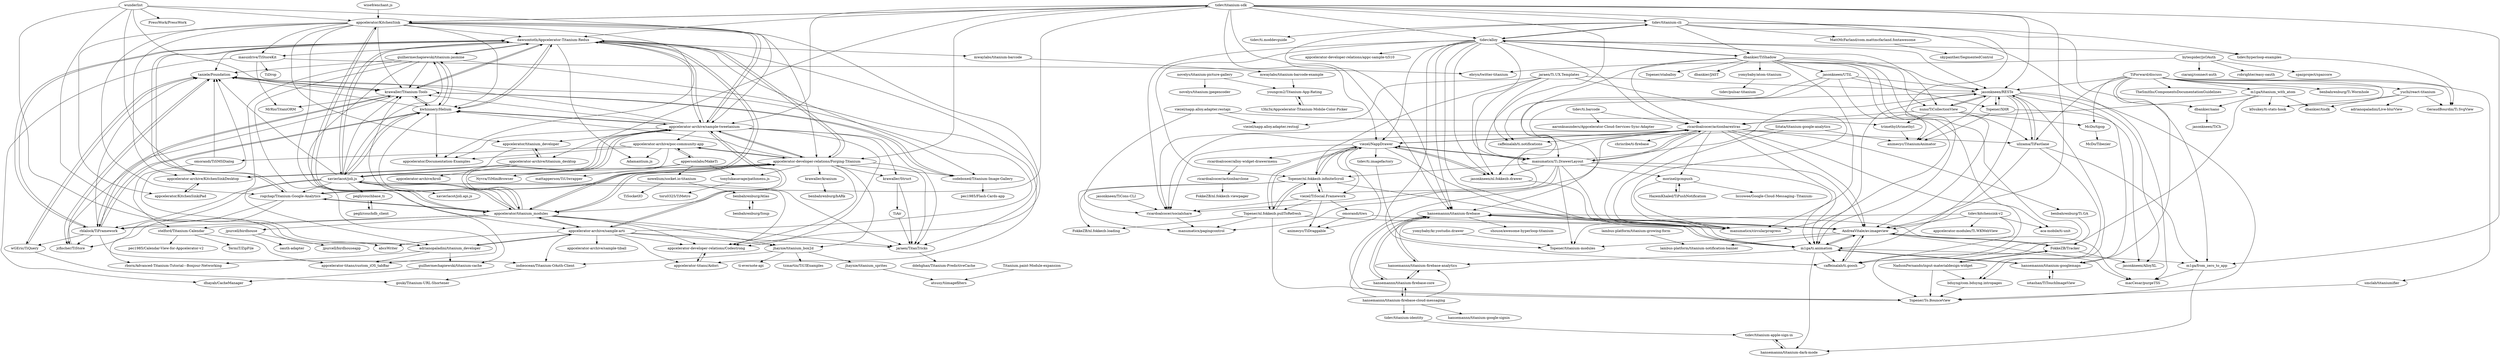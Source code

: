 digraph G {
"jasonkneen/UTiL" -> "jasonkneen/RESTe"
"jasonkneen/UTiL" -> "animecyc/TitaniumAnimator"
"jasonkneen/UTiL" -> "Topener/XHR"
"jasonkneen/UTiL" -> "jasonkneen/nl.fokkezb.drawer"
"jasonkneen/UTiL" -> "caffeinalab/ti.notifications"
"wise9/enchant.js" -> "appcelerator/KitchenSink" ["e"=1]
"guilhermechapiewski/titanium-jasmine" -> "guilhermechapiewski/titanium-cache"
"guilhermechapiewski/titanium-jasmine" -> "dawsontoth/Appcelerator-Titanium-Redux"
"guilhermechapiewski/titanium-jasmine" -> "appcelerator-titans/custom_iOS_tabBar"
"guilhermechapiewski/titanium-jasmine" -> "kwhinnery/Helium"
"guilhermechapiewski/titanium-jasmine" -> "appcelerator-titans/Aidori"
"guilhermechapiewski/titanium-jasmine" -> "adrianopaladini/titanium_developer"
"guilhermechapiewski/titanium-jasmine" -> "krawaller/Titanium-Tools"
"guilhermechapiewski/titanium-jasmine" -> "taniele/Foundation"
"xavierlacot/joli.js" -> "taniele/Foundation"
"xavierlacot/joli.js" -> "kwhinnery/Helium"
"xavierlacot/joli.js" -> "rogchap/Titanium-Google-Analytics"
"xavierlacot/joli.js" -> "pegli/couchbase_ti"
"xavierlacot/joli.js" -> "dawsontoth/Appcelerator-Titanium-Redux"
"xavierlacot/joli.js" -> "appcelerator-developer-relations/Forging-Titanium"
"xavierlacot/joli.js" -> "krawaller/Titanium-Tools"
"xavierlacot/joli.js" -> "appcelerator/titanium_modules"
"xavierlacot/joli.js" -> "appcelerator-developer-relations/Codestrong"
"xavierlacot/joli.js" -> "guilhermechapiewski/titanium-jasmine"
"xavierlacot/joli.js" -> "jcfischer/TiStore"
"xavierlacot/joli.js" -> "jaraen/TitanTricks"
"xavierlacot/joli.js" -> "rblalock/TiFramework"
"xavierlacot/joli.js" -> "appcelerator-archive/sample-tweetanium"
"xavierlacot/joli.js" -> "xavierlacot/joli.api.js"
"rogchap/Titanium-Google-Analytics" -> "appcelerator/titanium_modules"
"rogchap/Titanium-Google-Analytics" -> "appcelerator-developer-relations/Forging-Titanium"
"rogchap/Titanium-Google-Analytics" -> "rblalock/TiFramework"
"rogchap/Titanium-Google-Analytics" -> "rborn/Advanced-Titanium-Tutorial---Bonjour-Networking"
"rogchap/Titanium-Google-Analytics" -> "dawsontoth/Appcelerator-Titanium-Redux"
"appcelerator-archive/sample-arti" -> "appcelerator-archive/sample-tweetanium"
"appcelerator-archive/sample-arti" -> "abcsWriter"
"appcelerator-archive/sample-arti" -> "appcelerator-titans/Aidori"
"appcelerator-archive/sample-arti" -> "appcelerator/titanium_modules"
"appcelerator-archive/sample-arti" -> "indieocean/Titanium-OAuth-Client"
"appcelerator-archive/sample-arti" -> "adrianopaladini/titanium_developer"
"appcelerator-archive/sample-arti" -> "jaraen/TitanTricks"
"appcelerator-archive/sample-arti" -> "jhaynie/titanium_box2d"
"appcelerator-archive/sample-arti" -> "taniele/Foundation"
"appcelerator-archive/sample-arti" -> "appcelerator-archive/sample-tiball"
"appcelerator-archive/sample-arti" -> "appcelerator-developer-relations/Codestrong"
"jhaynie/titanium_box2d" -> "jhaynie/titanium_sprites"
"jhaynie/titanium_box2d" -> "ti-evernote-api"
"jhaynie/titanium_box2d" -> "tzmartin/TiUIExamples"
"jhaynie/titanium_box2d" -> "indieocean/Titanium-OAuth-Client"
"jaraen/Ti.UX.Templates" -> "caffeinalab/ti.notifications"
"jaraen/Ti.UX.Templates" -> "Topener/nl.fokkezb.infiniteScroll"
"jaraen/Ti.UX.Templates" -> "manumaticx/circularprogress"
"jaraen/Ti.UX.Templates" -> "jasonkneen/nl.fokkezb.drawer"
"jaraen/Ti.UX.Templates" -> "viezel/napp.alloy.adapter.restsql"
"jaraen/Ti.UX.Templates" -> "jasonkneen/RESTe"
"hansemannn/titanium-firebase" -> "hansemannn/titanium-firebase-analytics"
"hansemannn/titanium-firebase" -> "hansemannn/titanium-firebase-core"
"hansemannn/titanium-firebase" -> "shouse/awesome-hyperloop-titanium"
"hansemannn/titanium-firebase" -> "AndreaVitale/av.imageview"
"hansemannn/titanium-firebase" -> "m1ga/ti.animation"
"hansemannn/titanium-firebase" -> "macCesar/purgeTSS"
"hansemannn/titanium-firebase-analytics" -> "hansemannn/titanium-firebase-core"
"hansemannn/titanium-firebase-analytics" -> "hansemannn/titanium-firebase"
"hansemannn/titanium-firebase-cloud-messaging" -> "hansemannn/titanium-firebase-core"
"hansemannn/titanium-firebase-cloud-messaging" -> "hansemannn/titanium-firebase-analytics"
"hansemannn/titanium-firebase-cloud-messaging" -> "hansemannn/titanium-firebase"
"hansemannn/titanium-firebase-cloud-messaging" -> "tidev/titanium-identity"
"hansemannn/titanium-firebase-cloud-messaging" -> "hansemannn/titanium-google-signin"
"hansemannn/titanium-firebase-core" -> "hansemannn/titanium-firebase-analytics"
"hansemannn/titanium-firebase-core" -> "hansemannn/titanium-firebase"
"hansemannn/titanium-firebase-core" -> "hansemannn/titanium-firebase-cloud-messaging"
"viezel/NappDrawer" -> "jasonkneen/nl.fokkezb.drawer"
"viezel/NappDrawer" -> "manumaticx/Ti.DrawerLayout"
"viezel/NappDrawer" -> "ricardoalcocer/actionbarextras"
"viezel/NappDrawer" -> "Topener/nl.fokkezb.pullToRefresh"
"viezel/NappDrawer" -> "Topener/nl.fokkezb.infiniteScroll"
"viezel/NappDrawer" -> "ricardoalcocer/socialshare"
"viezel/NappDrawer" -> "animecyc/TiDraggable"
"viezel/NappDrawer" -> "tidev/ti.imagefactory"
"viezel/NappDrawer" -> "viezel/TiSocial.Framework"
"viezel/NappDrawer" -> "ricardoalcocer/alloy-widget-drawermenu"
"viezel/NappDrawer" -> "m1ga/ti.animation"
"ricardoalcocer/actionbarextras" -> "manumaticx/Ti.DrawerLayout"
"ricardoalcocer/actionbarextras" -> "ricardoalcocer/socialshare"
"ricardoalcocer/actionbarextras" -> "viezel/NappDrawer"
"ricardoalcocer/actionbarextras" -> "caffeinalab/ti.notifications"
"ricardoalcocer/actionbarextras" -> "morinel/gcmpush"
"ricardoalcocer/actionbarextras" -> "manumaticx/circularprogress"
"ricardoalcocer/actionbarextras" -> "m1ga/ti.animation"
"ricardoalcocer/actionbarextras" -> "ulizama/TiFastlane"
"ricardoalcocer/actionbarextras" -> "benbahrenburg/Ti.GA"
"ricardoalcocer/actionbarextras" -> "chrisribe/ti-firebase"
"ricardoalcocer/actionbarextras" -> "AndreaVitale/av.imageview"
"ricardoalcocer/actionbarextras" -> "Topener/To.BounceView"
"ricardoalcocer/actionbarextras" -> "caffeinalab/ti.goosh"
"jasonkneen/nl.fokkezb.drawer" -> "viezel/NappDrawer"
"jasonkneen/nl.fokkezb.drawer" -> "manumaticx/circularprogress"
"smclab/titaniumifier" -> "Topener/To.BounceView"
"trimethyl/trimethyl" -> "animecyc/TitaniumAnimator"
"tidev/ti.imagefactory" -> "Topener/titanium-modules"
"hansemannn/titanium-dark-mode" -> "tidev/titanium-apple-sign-in"
"appcelerator/titanium_modules" -> "appcelerator-archive/sample-tweetanium"
"appcelerator/titanium_modules" -> "dawsontoth/Appcelerator-Titanium-Redux"
"appcelerator/titanium_modules" -> "appcelerator-archive/sample-arti"
"appcelerator/titanium_modules" -> "rogchap/Titanium-Google-Analytics"
"appcelerator/titanium_modules" -> "stelford/Titanium-Calendar"
"appcelerator/titanium_modules" -> "appcelerator-developer-relations/Forging-Titanium"
"appcelerator/titanium_modules" -> "appcelerator-developer-relations/Codestrong"
"appcelerator/titanium_modules" -> "jaraen/TitanTricks"
"appcelerator/titanium_modules" -> "jhaynie/titanium_box2d"
"appcelerator/titanium_modules" -> "krawaller/Titanium-Tools"
"appcelerator/titanium_modules" -> "jpurcell/birdhouse"
"appcelerator/titanium_modules" -> "xavierlacot/joli.js"
"appcelerator/titanium_modules" -> "kwhinnery/Helium"
"appcelerator/titanium_modules" -> "appcelerator/KitchenSink"
"appcelerator/titanium_modules" -> "rblalock/TiFramework"
"tidev/titanium-identity" -> "tidev/titanium-apple-sign-in"
"m1ga/from_zero_to_app" -> "macCesar/purgeTSS"
"m1ga/from_zero_to_app" -> "hansemannn/titanium-dark-mode"
"jasonkneen/TiCons-CLI" -> "ricardoalcocer/socialshare"
"tidev/titanium-apple-sign-in" -> "hansemannn/titanium-dark-mode"
"appcelerator-archive/sample-tweetanium" -> "appcelerator-archive/sample-arti"
"appcelerator-archive/sample-tweetanium" -> "appcelerator/titanium_modules"
"appcelerator-archive/sample-tweetanium" -> "appcelerator/KitchenSink"
"appcelerator-archive/sample-tweetanium" -> "kwhinnery/Helium"
"appcelerator-archive/sample-tweetanium" -> "dawsontoth/Appcelerator-Titanium-Redux"
"appcelerator-archive/sample-tweetanium" -> "krawaller/Struct"
"appcelerator-archive/sample-tweetanium" -> "krawaller/Titanium-Tools"
"appcelerator-archive/sample-tweetanium" -> "appcelerator/Documentation-Examples"
"appcelerator-archive/sample-tweetanium" -> "appcelerator-developer-relations/Codestrong"
"appcelerator-archive/sample-tweetanium" -> "appcelerator/titanium_developer"
"appcelerator-archive/sample-tweetanium" -> "xavierlacot/joli.js"
"appcelerator-archive/sample-tweetanium" -> "appcelerator-developer-relations/Forging-Titanium"
"appcelerator-archive/sample-tweetanium" -> "jaraen/TitanTricks"
"appcelerator-archive/sample-tweetanium" -> "appcelerator-archive/poc-community-app"
"appcelerator-archive/sample-tweetanium" -> "taniele/Foundation"
"appcelerator-titans/Aidori" -> "appcelerator-developer-relations/Codestrong"
"jpurcell/birdhouse" -> "jpurcell/birdhouseapp"
"jpurcell/birdhouse" -> "oauth-adapter"
"omorandi/TiSMSDialog" -> "stelford/Titanium-Calendar"
"omorandi/TiSMSDialog" -> "taniele/Foundation"
"benbahrenburg/Ti.GA" -> "Topener/To.BounceView"
"MattMcFarland/com.mattmcfarland.fontawesome" -> "skypanther/SegmentedControl"
"pegli/couchdb_client" -> "pegli/couchbase_ti"
"pegli/couchbase_ti" -> "pegli/couchdb_client"
"rblalock/TiFramework" -> "krawaller/Titanium-Tools"
"rblalock/TiFramework" -> "taniele/Foundation"
"rblalock/TiFramework" -> "dawsontoth/Appcelerator-Titanium-Redux"
"rblalock/TiFramework" -> "wGEric/TiQuery"
"rblalock/TiFramework" -> "kwhinnery/Helium"
"rblalock/TiFramework" -> "indieocean/Titanium-OAuth-Client"
"rblalock/TiFramework" -> "jcfischer/TiStore"
"dawsontoth/Appcelerator-Titanium-Redux" -> "rblalock/TiFramework"
"dawsontoth/Appcelerator-Titanium-Redux" -> "krawaller/Titanium-Tools"
"dawsontoth/Appcelerator-Titanium-Redux" -> "kwhinnery/Helium"
"dawsontoth/Appcelerator-Titanium-Redux" -> "appcelerator/titanium_modules"
"dawsontoth/Appcelerator-Titanium-Redux" -> "taniele/Foundation"
"dawsontoth/Appcelerator-Titanium-Redux" -> "codeboxed/Titanium-Image-Gallery"
"dawsontoth/Appcelerator-Titanium-Redux" -> "appcelerator-archive/sample-tweetanium"
"dawsontoth/Appcelerator-Titanium-Redux" -> "guilhermechapiewski/titanium-jasmine"
"dawsontoth/Appcelerator-Titanium-Redux" -> "rogchap/Titanium-Google-Analytics"
"dawsontoth/Appcelerator-Titanium-Redux" -> "xavierlacot/joli.js"
"dawsontoth/Appcelerator-Titanium-Redux" -> "masuidrive/TiStoreKit"
"dawsontoth/Appcelerator-Titanium-Redux" -> "appcelerator-developer-relations/Forging-Titanium"
"dawsontoth/Appcelerator-Titanium-Redux" -> "mwaylabs/titanium-barcode"
"dawsontoth/Appcelerator-Titanium-Redux" -> "Adamantium.js"
"dawsontoth/Appcelerator-Titanium-Redux" -> "jaraen/TitanTricks"
"indieocean/Titanium-OAuth-Client" -> "gouki/Titanium-URL-Shortener"
"stelford/Titanium-Calendar" -> "pec1985/Calendar-View-for-Appcelerator-v2"
"stelford/Titanium-Calendar" -> "TermiT/ZipFile"
"stelford/Titanium-Calendar" -> "appcelerator-titans/custom_iOS_tabBar"
"mwaylabs/titanium-barcode-example" -> "youngcm2/Titanium-App-Rating"
"guilhermechapiewski/titanium-cache" -> "dhayab/CacheManager"
"t3hi3x/Appcelerator-Titanium-Mobile-Color-Picker" -> "youngcm2/Titanium-App-Rating"
"adrianopaladini/titanium_developer" -> "taniele/Foundation"
"adrianopaladini/titanium_developer" -> "appcelerator-archive/sample-arti"
"adrianopaladini/titanium_developer" -> "appcelerator-titans/custom_iOS_tabBar"
"adrianopaladini/titanium_developer" -> "guilhermechapiewski/titanium-cache"
"adrianopaladini/titanium_developer" -> "rborn/Advanced-Titanium-Tutorial---Bonjour-Networking"
"youngcm2/Titanium-App-Rating" -> "t3hi3x/Appcelerator-Titanium-Mobile-Color-Picker"
"mwaylabs/titanium-barcode" -> "mwaylabs/titanium-barcode-example"
"krawaller/Struct" -> "TiAir"
"krawaller/Struct" -> "jaraen/TitanTricks"
"kwhinnery/Helium" -> "krawaller/Titanium-Tools"
"kwhinnery/Helium" -> "dawsontoth/Appcelerator-Titanium-Redux"
"kwhinnery/Helium" -> "rblalock/TiFramework"
"kwhinnery/Helium" -> "taniele/Foundation"
"kwhinnery/Helium" -> "appcelerator-archive/sample-tweetanium"
"kwhinnery/Helium" -> "guilhermechapiewski/titanium-jasmine"
"kwhinnery/Helium" -> "xavierlacot/joli.js"
"kwhinnery/Helium" -> "appcelerator/Documentation-Examples"
"appcelerator/KitchenSinkiPad" -> "appcelerator-archive/KitchenSinkDesktop"
"nowelium/socket.io-titanium" -> "TiSocketIO"
"nowelium/socket.io-titanium" -> "benbahrenburg/Atlas"
"krawaller/Titanium-Tools" -> "kwhinnery/Helium"
"krawaller/Titanium-Tools" -> "taniele/Foundation"
"krawaller/Titanium-Tools" -> "rblalock/TiFramework"
"krawaller/Titanium-Tools" -> "dawsontoth/Appcelerator-Titanium-Redux"
"krawaller/Titanium-Tools" -> "codeboxed/Titanium-Image-Gallery"
"krawaller/Titanium-Tools" -> "jcfischer/TiStore"
"krawaller/Titanium-Tools" -> "MrRio/TitaniORM"
"codeboxed/Titanium-Image-Gallery" -> "krawaller/Titanium-Tools"
"codeboxed/Titanium-Image-Gallery" -> "pec1985/Flash-Cards-app"
"lambus-platform/titanium-growing-form" -> "lambus-platform/titanium-notification-banner"
"Titanium.paint-Module-expansion" -> "atsusy/tiimagefilters"
"TiAir" -> "jaraen/TitanTricks"
"tidev/titanium-sdk" -> "appcelerator/KitchenSink"
"tidev/titanium-sdk" -> "tidev/alloy"
"tidev/titanium-sdk" -> "appcelerator/titanium_modules"
"tidev/titanium-sdk" -> "appcelerator-archive/titanium_desktop"
"tidev/titanium-sdk" -> "tidev/titanium-cli"
"tidev/titanium-sdk" -> "appcelerator-archive/sample-tweetanium"
"tidev/titanium-sdk" -> "m1ga/ti.animation"
"tidev/titanium-sdk" -> "jasonkneen/RESTe"
"tidev/titanium-sdk" -> "AndreaVitale/av.imageview"
"tidev/titanium-sdk" -> "dawsontoth/Appcelerator-Titanium-Redux"
"tidev/titanium-sdk" -> "manumaticx/Ti.DrawerLayout"
"tidev/titanium-sdk" -> "hansemannn/titanium-firebase"
"tidev/titanium-sdk" -> "m1ga/from_zero_to_app"
"tidev/titanium-sdk" -> "appcelerator-developer-relations/Forging-Titanium"
"tidev/titanium-sdk" -> "viezel/NappDrawer"
"Sitata/titanium-google-analytics" -> "ricardoalcocer/socialshare"
"Sitata/titanium-google-analytics" -> "animecyc/TitaniumAnimator"
"Sitata/titanium-google-analytics" -> "manumaticx/circularprogress"
"tidev/ti.barcode" -> "ricardoalcocer/actionbarextras"
"tidev/ti.barcode" -> "aaronksaunders/Appcelerator-Cloud-Services-Sync-Adapter"
"manumaticx/Ti.DrawerLayout" -> "ricardoalcocer/actionbarextras"
"manumaticx/Ti.DrawerLayout" -> "viezel/NappDrawer"
"manumaticx/Ti.DrawerLayout" -> "m1ga/ti.animation"
"manumaticx/Ti.DrawerLayout" -> "jasonkneen/nl.fokkezb.drawer"
"manumaticx/Ti.DrawerLayout" -> "manumaticx/circularprogress"
"manumaticx/Ti.DrawerLayout" -> "manumaticx/pagingcontrol"
"manumaticx/Ti.DrawerLayout" -> "jasonkneen/RESTe"
"manumaticx/Ti.DrawerLayout" -> "Topener/titanium-modules"
"manumaticx/Ti.DrawerLayout" -> "AndreaVitale/av.imageview"
"manumaticx/Ti.DrawerLayout" -> "Topener/nl.fokkezb.infiniteScroll"
"manumaticx/Ti.DrawerLayout" -> "morinel/gcmpush"
"manumaticx/Ti.DrawerLayout" -> "ricardoalcocer/socialshare"
"iotashan/TiTouchImageView" -> "hansemannn/titanium-googlemaps"
"appcelerator-developer-relations/Forging-Titanium" -> "appcelerator-archive/poc-community-app"
"appcelerator-developer-relations/Forging-Titanium" -> "rogchap/Titanium-Google-Analytics"
"appcelerator-developer-relations/Forging-Titanium" -> "appcelerator/titanium_modules"
"appcelerator-developer-relations/Forging-Titanium" -> "jaraen/TitanTricks"
"appcelerator-developer-relations/Forging-Titanium" -> "codeboxed/Titanium-Image-Gallery"
"appcelerator-developer-relations/Forging-Titanium" -> "appcelerator-developer-relations/Codestrong"
"appcelerator-developer-relations/Forging-Titanium" -> "krawaller/Struct"
"appcelerator-developer-relations/Forging-Titanium" -> "xavierlacot/joli.js"
"appcelerator-developer-relations/Forging-Titanium" -> "dawsontoth/Appcelerator-Titanium-Redux"
"appcelerator-developer-relations/Forging-Titanium" -> "krawaller/kranium"
"appcelerator-developer-relations/Forging-Titanium" -> "tonylukasavage/pathmenu.js"
"appcelerator-developer-relations/Forging-Titanium" -> "kwhinnery/Helium"
"appcelerator-developer-relations/Forging-Titanium" -> "jhaynie/titanium_box2d"
"appcelerator-developer-relations/Forging-Titanium" -> "appcelerator-archive/sample-tweetanium"
"nuno/TiCollectionView" -> "jasonkneen/RESTe"
"nuno/TiCollectionView" -> "ulizama/TiFastlane"
"nuno/TiCollectionView" -> "McDo/tipop"
"nuno/TiCollectionView" -> "trimethyl/trimethyl"
"nuno/TiCollectionView" -> "AndreaVitale/av.imageview"
"nuno/TiCollectionView" -> "ricardoalcocer/actionbarextras"
"ricardoalcocer/socialshare" -> "manumaticx/pagingcontrol"
"appcelerator-archive/titanium_desktop" -> "appcelerator/titanium_developer"
"appcelerator-archive/titanium_desktop" -> "appcelerator-archive/kroll"
"appcelerator-archive/titanium_desktop" -> "appcelerator-archive/KitchenSinkDesktop"
"yomybaby/kr.yostudio.drawer" -> "Topener/titanium-modules"
"appcelerator-developer-relations/Codestrong" -> "appcelerator-titans/Aidori"
"appcelerator/titanium_developer" -> "appcelerator-archive/titanium_desktop"
"appcelerator/titanium_developer" -> "appcelerator-archive/KitchenSinkDesktop"
"dbankier/nano" -> "jasonkneen/TiCh"
"krawaller/kranium" -> "benbahrenburg/bARk"
"jaraen/TitanTricks" -> "ddehghan/Titanium-PredictiveCache"
"benbahrenburg/Atlas" -> "benbahrenburg/Soup"
"benbahrenburg/Soup" -> "benbahrenburg/Atlas"
"novelys/titanium-picture-gallery" -> "youngcm2/Titanium-App-Rating"
"novelys/titanium-picture-gallery" -> "novelys/titanium-jpegencoder"
"jhaynie/titanium_sprites" -> "atsusy/tiimagefilters"
"McDo/tipop" -> "McDo/Tibezier"
"jasonkneen/RESTe" -> "ulizama/TiFastlane"
"jasonkneen/RESTe" -> "hansemannn/titanium-googlemaps"
"jasonkneen/RESTe" -> "nuno/TiCollectionView"
"jasonkneen/RESTe" -> "Topener/XHR"
"jasonkneen/RESTe" -> "bduyng/com.bduyng.intropages"
"jasonkneen/RESTe" -> "Topener/To.BounceView"
"jasonkneen/RESTe" -> "m1ga/ti.animation"
"jasonkneen/RESTe" -> "animecyc/TitaniumAnimator"
"jasonkneen/RESTe" -> "jasonkneen/AlloyXL"
"jasonkneen/RESTe" -> "manumaticx/circularprogress"
"jasonkneen/RESTe" -> "hansemannn/titanium-firebase"
"bduyng/com.bduyng.intropages" -> "Topener/To.BounceView"
"dbankier/TiShadow" -> "jasonkneen/UTiL"
"dbankier/TiShadow" -> "ricardoalcocer/actionbarextras"
"dbankier/TiShadow" -> "caffeinalab/ti.goosh"
"dbankier/TiShadow" -> "m1ga/ti.animation"
"dbankier/TiShadow" -> "jasonkneen/RESTe"
"dbankier/TiShadow" -> "aca-mobile/ti-unit"
"dbankier/TiShadow" -> "manumaticx/circularprogress"
"dbankier/TiShadow" -> "manumaticx/Ti.DrawerLayout"
"dbankier/TiShadow" -> "Topener/staballoy"
"dbankier/TiShadow" -> "dbankier/JAST"
"dbankier/TiShadow" -> "nuno/TiCollectionView"
"dbankier/TiShadow" -> "tidev/alloy"
"dbankier/TiShadow" -> "yomybaby/atom-titanium"
"morinel/gcmpush" -> "HazemKhaled/TiPushNotification"
"morinel/gcmpush" -> "manumaticx/circularprogress"
"morinel/gcmpush" -> "liccowee/Google-Cloud-Messaging--Titanium-"
"NadsonFernando/input-materialdesign-widget" -> "FokkeZB/Tracker"
"NadsonFernando/input-materialdesign-widget" -> "Topener/To.BounceView"
"NadsonFernando/input-materialdesign-widget" -> "bduyng/com.bduyng.intropages"
"ulizama/TiFastlane" -> "bduyng/com.bduyng.intropages"
"ulizama/TiFastlane" -> "jasonkneen/RESTe"
"ulizama/TiFastlane" -> "AndreaVitale/av.imageview"
"ulizama/TiFastlane" -> "m1ga/from_zero_to_app"
"m1ga/titanium_with_atom" -> "dbankier/tisdk"
"m1ga/titanium_with_atom" -> "k0sukey/ti-stats-hook"
"m1ga/titanium_with_atom" -> "FokkeZB/Tracker"
"m1ga/titanium_with_atom" -> "dbankier/nano"
"m1ga/titanium_with_atom" -> "ricardoalcocer/actionbarextras"
"bytespider/jsOAuth" -> "ebryn/twitter-titanium"
"bytespider/jsOAuth" -> "spazproject/spazcore"
"bytespider/jsOAuth" -> "ciaranj/connect-auth" ["e"=1]
"bytespider/jsOAuth" -> "robrighter/easy-oauth"
"appersonlabs/MakeTi" -> "appcelerator-archive/poc-community-app"
"appersonlabs/MakeTi" -> "Nyvra/TiMiniBrowser"
"appersonlabs/MakeTi" -> "tonylukasavage/pathmenu.js"
"appersonlabs/MakeTi" -> "nowelium/socket.io-titanium"
"appersonlabs/MakeTi" -> "mattapperson/TiUIwrapper"
"TiForward/discuss" -> "k0sukey/ti-stats-hook"
"TiForward/discuss" -> "jasonkneen/RESTe"
"TiForward/discuss" -> "McDo/tipop"
"TiForward/discuss" -> "ulizama/TiFastlane"
"TiForward/discuss" -> "m1ga/titanium_with_atom"
"TiForward/discuss" -> "smclab/titaniumifier"
"TiForward/discuss" -> "yuchi/react-titanium"
"TiForward/discuss" -> "dbankier/nano"
"TiForward/discuss" -> "TheSmiths/ComponentsDocumentationGuidelines"
"TiForward/discuss" -> "GeraudBourdin/Ti.SvgView"
"TiForward/discuss" -> "hansemannn/titanium-googlemaps"
"TiForward/discuss" -> "benbahrenburg/Ti.Wormhole"
"appcelerator-archive/poc-community-app" -> "appcelerator-developer-relations/Forging-Titanium"
"appcelerator-archive/poc-community-app" -> "appersonlabs/MakeTi"
"appcelerator-archive/poc-community-app" -> "Nyvra/TiMiniBrowser"
"appcelerator-archive/poc-community-app" -> "appcelerator/Documentation-Examples"
"appcelerator-archive/poc-community-app" -> "omorandi/TiSMSDialog"
"appcelerator-archive/poc-community-app" -> "Adamantium.js"
"tonylukasavage/pathmenu.js" -> "toru0325/TiMetro"
"yuchi/react-titanium" -> "dbankier/tisdk"
"yuchi/react-titanium" -> "GeraudBourdin/Ti.SvgView"
"yuchi/react-titanium" -> "adrianopaladini/Live-blurView"
"yuchi/react-titanium" -> "k0sukey/ti-stats-hook"
"yomybaby/atom-titanium" -> "tidev/pulsar-titanium"
"tidev/titanium-cli" -> "tidev/ti.moddevguide"
"tidev/titanium-cli" -> "m1ga/from_zero_to_app"
"tidev/titanium-cli" -> "tidev/alloy"
"tidev/titanium-cli" -> "dbankier/TiShadow"
"tidev/titanium-cli" -> "hansemannn/titanium-firebase"
"tidev/titanium-cli" -> "MattMcFarland/com.mattmcfarland.fontawesome"
"tidev/titanium-cli" -> "macCesar/purgeTSS"
"tidev/titanium-cli" -> "tidev/hyperloop-examples"
"tidev/alloy" -> "dbankier/TiShadow"
"tidev/alloy" -> "tidev/titanium-cli"
"tidev/alloy" -> "viezel/NappDrawer"
"tidev/alloy" -> "ricardoalcocer/socialshare"
"tidev/alloy" -> "ricardoalcocer/actionbarextras"
"tidev/alloy" -> "manumaticx/Ti.DrawerLayout"
"tidev/alloy" -> "jasonkneen/RESTe"
"tidev/alloy" -> "caffeinalab/ti.goosh"
"tidev/alloy" -> "nuno/TiCollectionView"
"tidev/alloy" -> "Topener/nl.fokkezb.infiniteScroll"
"tidev/alloy" -> "hansemannn/titanium-firebase"
"tidev/alloy" -> "m1ga/ti.animation"
"tidev/alloy" -> "appcelerator-developer-relations/appc-sample-ti510"
"tidev/alloy" -> "jasonkneen/nl.fokkezb.drawer"
"tidev/alloy" -> "tidev/hyperloop-examples"
"HazemKhaled/TiPushNotification" -> "morinel/gcmpush"
"hansemannn/titanium-googlemaps" -> "m1ga/ti.animation"
"hansemannn/titanium-googlemaps" -> "iotashan/TiTouchImageView"
"omorandi/tiws" -> "animecyc/TiDraggable"
"omorandi/tiws" -> "AndreaVitale/av.imageview"
"viezel/TiSocial.Framework" -> "ricardoalcocer/socialshare"
"viezel/TiSocial.Framework" -> "Topener/nl.fokkezb.infiniteScroll"
"viezel/TiSocial.Framework" -> "animecyc/TiDraggable"
"viezel/TiSocial.Framework" -> "Topener/nl.fokkezb.pullToRefresh"
"viezel/TiSocial.Framework" -> "omorandi/tiws"
"viezel/TiSocial.Framework" -> "ricardoalcocer/actionbarextras"
"tidev/hyperloop-examples" -> "GeraudBourdin/Ti.SvgView"
"appcelerator/KitchenSink" -> "appcelerator-archive/sample-tweetanium"
"appcelerator/KitchenSink" -> "tidev/titanium-sdk"
"appcelerator/KitchenSink" -> "appcelerator/titanium_modules"
"appcelerator/KitchenSink" -> "appcelerator-archive/sample-arti"
"appcelerator/KitchenSink" -> "dawsontoth/Appcelerator-Titanium-Redux"
"appcelerator/KitchenSink" -> "kwhinnery/Helium"
"appcelerator/KitchenSink" -> "appcelerator-developer-relations/Forging-Titanium"
"appcelerator/KitchenSink" -> "appcelerator/Documentation-Examples"
"appcelerator/KitchenSink" -> "appcelerator/KitchenSinkiPad"
"appcelerator/KitchenSink" -> "rogchap/Titanium-Google-Analytics"
"appcelerator/KitchenSink" -> "appcelerator-developer-relations/Codestrong"
"appcelerator/KitchenSink" -> "krawaller/Titanium-Tools"
"appcelerator/KitchenSink" -> "appcelerator/titanium_developer"
"appcelerator/KitchenSink" -> "appcelerator-archive/KitchenSinkDesktop"
"appcelerator/KitchenSink" -> "masuidrive/TiStoreKit"
"FokkeZB/Tracker" -> "NadsonFernando/input-materialdesign-widget"
"FokkeZB/Tracker" -> "AndreaVitale/av.imageview"
"FokkeZB/Tracker" -> "jasonkneen/AlloyXL"
"AndreaVitale/av.imageview" -> "m1ga/ti.animation"
"AndreaVitale/av.imageview" -> "caffeinalab/ti.goosh"
"AndreaVitale/av.imageview" -> "hansemannn/titanium-firebase"
"AndreaVitale/av.imageview" -> "macCesar/purgeTSS"
"AndreaVitale/av.imageview" -> "Topener/titanium-modules"
"AndreaVitale/av.imageview" -> "FokkeZB/Tracker"
"AndreaVitale/av.imageview" -> "lambus-platform/titanium-notification-banner"
"Topener/nl.fokkezb.pullToRefresh" -> "Topener/nl.fokkezb.infiniteScroll"
"Topener/nl.fokkezb.pullToRefresh" -> "manumaticx/pagingcontrol"
"Topener/nl.fokkezb.pullToRefresh" -> "manumaticx/circularprogress"
"Topener/nl.fokkezb.pullToRefresh" -> "Topener/To.BounceView"
"Topener/nl.fokkezb.pullToRefresh" -> "FokkeZB/nl.fokkezb.loading"
"Topener/nl.fokkezb.pullToRefresh" -> "viezel/NappDrawer"
"caffeinalab/ti.goosh" -> "AndreaVitale/av.imageview"
"Topener/nl.fokkezb.infiniteScroll" -> "Topener/nl.fokkezb.pullToRefresh"
"Topener/nl.fokkezb.infiniteScroll" -> "manumaticx/pagingcontrol"
"Topener/nl.fokkezb.infiniteScroll" -> "viezel/TiSocial.Framework"
"Topener/nl.fokkezb.infiniteScroll" -> "manumaticx/circularprogress"
"Topener/nl.fokkezb.infiniteScroll" -> "FokkeZB/nl.fokkezb.loading"
"Topener/nl.fokkezb.infiniteScroll" -> "viezel/NappDrawer"
"tidev/kitchensink-v2" -> "caffeinalab/ti.goosh"
"tidev/kitchensink-v2" -> "Topener/titanium-modules"
"tidev/kitchensink-v2" -> "appcelerator-modules/Ti.WKWebView"
"tidev/kitchensink-v2" -> "AndreaVitale/av.imageview"
"tidev/kitchensink-v2" -> "aca-mobile/ti-unit"
"appcelerator-archive/KitchenSinkDesktop" -> "appcelerator/KitchenSinkiPad"
"Topener/XHR" -> "animecyc/TitaniumAnimator"
"Topener/XHR" -> "jasonkneen/AlloyXL"
"Topener/XHR" -> "jasonkneen/RESTe"
"jcfischer/TiStore" -> "taniele/Foundation"
"viezel/napp.alloy.adapter.restapi" -> "trimethyl/trimethyl"
"viezel/napp.alloy.adapter.restapi" -> "ricardoalcocer/socialshare"
"viezel/napp.alloy.adapter.restapi" -> "viezel/napp.alloy.adapter.restsql"
"m1ga/ti.animation" -> "AndreaVitale/av.imageview"
"m1ga/ti.animation" -> "hansemannn/titanium-firebase"
"m1ga/ti.animation" -> "m1ga/from_zero_to_app"
"m1ga/ti.animation" -> "caffeinalab/ti.goosh"
"m1ga/ti.animation" -> "hansemannn/titanium-googlemaps"
"m1ga/ti.animation" -> "hansemannn/titanium-firebase-analytics"
"m1ga/ti.animation" -> "hansemannn/titanium-dark-mode"
"ricardoalcocer/alloy-widget-drawermenu" -> "ricardoalcocer/actionbarclone"
"taniele/Foundation" -> "jcfischer/TiStore"
"taniele/Foundation" -> "wGEric/TiQuery"
"taniele/Foundation" -> "krawaller/Titanium-Tools"
"masuidrive/TiStoreKit" -> "dhayab/CacheManager"
"masuidrive/TiStoreKit" -> "MrRio/TitaniORM"
"masuidrive/TiStoreKit" -> "ebryn/twitter-titanium"
"masuidrive/TiStoreKit" -> "TiDrop"
"wunderlist" -> "abcsWriter"
"wunderlist" -> "appcelerator-archive/KitchenSinkDesktop"
"wunderlist" -> "PressWork/PressWork" ["e"=1]
"wunderlist" -> "adrianopaladini/titanium_developer"
"wunderlist" -> "krawaller/Titanium-Tools"
"wunderlist" -> "appcelerator-archive/sample-tweetanium"
"wunderlist" -> "appcelerator/KitchenSink"
"ricardoalcocer/actionbarclone" -> "FokkeZB/nl.fokkezb.viewpager"
"wGEric/TiQuery" -> "taniele/Foundation"
"wGEric/TiQuery" -> "gouki/Titanium-URL-Shortener"
"jasonkneen/UTiL" ["l"="-12.078,3.856"]
"jasonkneen/RESTe" ["l"="-12.089,3.881"]
"animecyc/TitaniumAnimator" ["l"="-12.079,3.841"]
"Topener/XHR" ["l"="-12.063,3.868"]
"jasonkneen/nl.fokkezb.drawer" ["l"="-12.112,3.842"]
"caffeinalab/ti.notifications" ["l"="-12.069,3.831"]
"wise9/enchant.js" ["l"="-11.537,2.968", "c"=851]
"appcelerator/KitchenSink" ["l"="-11.924,3.897"]
"guilhermechapiewski/titanium-jasmine" ["l"="-11.893,3.839"]
"guilhermechapiewski/titanium-cache" ["l"="-11.932,3.839"]
"dawsontoth/Appcelerator-Titanium-Redux" ["l"="-11.888,3.862"]
"appcelerator-titans/custom_iOS_tabBar" ["l"="-11.876,3.823"]
"kwhinnery/Helium" ["l"="-11.886,3.876"]
"appcelerator-titans/Aidori" ["l"="-11.926,3.861"]
"adrianopaladini/titanium_developer" ["l"="-11.909,3.859"]
"krawaller/Titanium-Tools" ["l"="-11.878,3.869"]
"taniele/Foundation" ["l"="-11.862,3.862"]
"xavierlacot/joli.js" ["l"="-11.873,3.854"]
"rogchap/Titanium-Google-Analytics" ["l"="-11.899,3.852"]
"pegli/couchbase_ti" ["l"="-11.832,3.801"]
"appcelerator-developer-relations/Forging-Titanium" ["l"="-11.873,3.881"]
"appcelerator/titanium_modules" ["l"="-11.899,3.872"]
"appcelerator-developer-relations/Codestrong" ["l"="-11.914,3.878"]
"jcfischer/TiStore" ["l"="-11.849,3.851"]
"jaraen/TitanTricks" ["l"="-11.861,3.89"]
"rblalock/TiFramework" ["l"="-11.861,3.872"]
"appcelerator-archive/sample-tweetanium" ["l"="-11.897,3.89"]
"xavierlacot/joli.api.js" ["l"="-11.859,3.824"]
"rborn/Advanced-Titanium-Tutorial---Bonjour-Networking" ["l"="-11.914,3.828"]
"appcelerator-archive/sample-arti" ["l"="-11.886,3.899"]
"abcsWriter" ["l"="-11.893,3.944"]
"indieocean/Titanium-OAuth-Client" ["l"="-11.841,3.902"]
"jhaynie/titanium_box2d" ["l"="-11.849,3.926"]
"appcelerator-archive/sample-tiball" ["l"="-11.869,3.943"]
"jhaynie/titanium_sprites" ["l"="-11.808,3.958"]
"ti-evernote-api" ["l"="-11.839,3.957"]
"tzmartin/TiUIExamples" ["l"="-11.824,3.947"]
"jaraen/Ti.UX.Templates" ["l"="-12.114,3.827"]
"Topener/nl.fokkezb.infiniteScroll" ["l"="-12.093,3.815"]
"manumaticx/circularprogress" ["l"="-12.1,3.83"]
"viezel/napp.alloy.adapter.restsql" ["l"="-12.147,3.787"]
"hansemannn/titanium-firebase" ["l"="-12.076,3.916"]
"hansemannn/titanium-firebase-analytics" ["l"="-12.07,3.937"]
"hansemannn/titanium-firebase-core" ["l"="-12.07,3.951"]
"shouse/awesome-hyperloop-titanium" ["l"="-12.039,3.943"]
"AndreaVitale/av.imageview" ["l"="-12.106,3.889"]
"m1ga/ti.animation" ["l"="-12.085,3.895"]
"macCesar/purgeTSS" ["l"="-12.096,3.919"]
"hansemannn/titanium-firebase-cloud-messaging" ["l"="-12.063,3.97"]
"tidev/titanium-identity" ["l"="-12.042,3.994"]
"hansemannn/titanium-google-signin" ["l"="-12.063,4.006"]
"viezel/NappDrawer" ["l"="-12.089,3.831"]
"manumaticx/Ti.DrawerLayout" ["l"="-12.096,3.847"]
"ricardoalcocer/actionbarextras" ["l"="-12.095,3.858"]
"Topener/nl.fokkezb.pullToRefresh" ["l"="-12.078,3.814"]
"ricardoalcocer/socialshare" ["l"="-12.121,3.813"]
"animecyc/TiDraggable" ["l"="-12.124,3.797"]
"tidev/ti.imagefactory" ["l"="-12.151,3.824"]
"viezel/TiSocial.Framework" ["l"="-12.107,3.81"]
"ricardoalcocer/alloy-widget-drawermenu" ["l"="-12.086,3.763"]
"morinel/gcmpush" ["l"="-12.062,3.807"]
"ulizama/TiFastlane" ["l"="-12.096,3.906"]
"benbahrenburg/Ti.GA" ["l"="-12.046,3.855"]
"chrisribe/ti-firebase" ["l"="-12.049,3.831"]
"Topener/To.BounceView" ["l"="-12.068,3.882"]
"caffeinalab/ti.goosh" ["l"="-12.127,3.876"]
"smclab/titaniumifier" ["l"="-12.1,3.943"]
"trimethyl/trimethyl" ["l"="-12.138,3.841"]
"Topener/titanium-modules" ["l"="-12.154,3.858"]
"hansemannn/titanium-dark-mode" ["l"="-12.055,3.941"]
"tidev/titanium-apple-sign-in" ["l"="-12.042,3.968"]
"stelford/Titanium-Calendar" ["l"="-11.837,3.828"]
"jpurcell/birdhouse" ["l"="-11.914,3.803"]
"m1ga/from_zero_to_app" ["l"="-12.063,3.912"]
"jasonkneen/TiCons-CLI" ["l"="-12.153,3.762"]
"krawaller/Struct" ["l"="-11.855,3.91"]
"appcelerator/Documentation-Examples" ["l"="-11.872,3.906"]
"appcelerator/titanium_developer" ["l"="-11.947,3.916"]
"appcelerator-archive/poc-community-app" ["l"="-11.829,3.883"]
"jpurcell/birdhouseapp" ["l"="-11.912,3.772"]
"oauth-adapter" ["l"="-11.929,3.777"]
"omorandi/TiSMSDialog" ["l"="-11.818,3.849"]
"MattMcFarland/com.mattmcfarland.fontawesome" ["l"="-12.185,3.923"]
"skypanther/SegmentedControl" ["l"="-12.221,3.931"]
"pegli/couchdb_client" ["l"="-11.818,3.781"]
"wGEric/TiQuery" ["l"="-11.835,3.871"]
"codeboxed/Titanium-Image-Gallery" ["l"="-11.861,3.841"]
"masuidrive/TiStoreKit" ["l"="-11.89,3.929"]
"mwaylabs/titanium-barcode" ["l"="-11.856,3.784"]
"Adamantium.js" ["l"="-11.839,3.856"]
"gouki/Titanium-URL-Shortener" ["l"="-11.815,3.89"]
"pec1985/Calendar-View-for-Appcelerator-v2" ["l"="-11.805,3.82"]
"TermiT/ZipFile" ["l"="-11.8,3.801"]
"mwaylabs/titanium-barcode-example" ["l"="-11.835,3.742"]
"youngcm2/Titanium-App-Rating" ["l"="-11.817,3.709"]
"dhayab/CacheManager" ["l"="-11.933,3.879"]
"t3hi3x/Appcelerator-Titanium-Mobile-Color-Picker" ["l"="-11.82,3.691"]
"TiAir" ["l"="-11.831,3.92"]
"appcelerator/KitchenSinkiPad" ["l"="-11.933,3.947"]
"appcelerator-archive/KitchenSinkDesktop" ["l"="-11.943,3.933"]
"nowelium/socket.io-titanium" ["l"="-11.726,3.888"]
"TiSocketIO" ["l"="-11.705,3.899"]
"benbahrenburg/Atlas" ["l"="-11.696,3.879"]
"MrRio/TitaniORM" ["l"="-11.872,3.92"]
"pec1985/Flash-Cards-app" ["l"="-11.848,3.807"]
"lambus-platform/titanium-growing-form" ["l"="-12.195,3.902"]
"lambus-platform/titanium-notification-banner" ["l"="-12.163,3.899"]
"Titanium.paint-Module-expansion" ["l"="-11.761,3.991"]
"atsusy/tiimagefilters" ["l"="-11.781,3.977"]
"tidev/titanium-sdk" ["l"="-12.007,3.885"]
"tidev/alloy" ["l"="-12.107,3.871"]
"appcelerator-archive/titanium_desktop" ["l"="-11.973,3.931"]
"tidev/titanium-cli" ["l"="-12.114,3.905"]
"Sitata/titanium-google-analytics" ["l"="-12.087,3.794"]
"tidev/ti.barcode" ["l"="-12.114,3.776"]
"aaronksaunders/Appcelerator-Cloud-Services-Sync-Adapter" ["l"="-12.121,3.746"]
"manumaticx/pagingcontrol" ["l"="-12.102,3.796"]
"iotashan/TiTouchImageView" ["l"="-12.137,3.94"]
"hansemannn/titanium-googlemaps" ["l"="-12.114,3.926"]
"krawaller/kranium" ["l"="-11.875,3.804"]
"tonylukasavage/pathmenu.js" ["l"="-11.8,3.871"]
"nuno/TiCollectionView" ["l"="-12.126,3.889"]
"McDo/tipop" ["l"="-12.165,3.94"]
"appcelerator-archive/kroll" ["l"="-11.973,3.968"]
"yomybaby/kr.yostudio.drawer" ["l"="-12.205,3.851"]
"dbankier/nano" ["l"="-12.112,3.999"]
"jasonkneen/TiCh" ["l"="-12.113,4.035"]
"benbahrenburg/bARk" ["l"="-11.878,3.77"]
"ddehghan/Titanium-PredictiveCache" ["l"="-11.824,3.906"]
"benbahrenburg/Soup" ["l"="-11.678,3.876"]
"novelys/titanium-picture-gallery" ["l"="-11.798,3.688"]
"novelys/titanium-jpegencoder" ["l"="-11.787,3.671"]
"McDo/Tibezier" ["l"="-12.198,3.955"]
"bduyng/com.bduyng.intropages" ["l"="-12.052,3.896"]
"jasonkneen/AlloyXL" ["l"="-12.068,3.897"]
"dbankier/TiShadow" ["l"="-12.13,3.859"]
"aca-mobile/ti-unit" ["l"="-12.177,3.862"]
"Topener/staballoy" ["l"="-12.163,3.844"]
"dbankier/JAST" ["l"="-12.18,3.841"]
"yomybaby/atom-titanium" ["l"="-12.192,3.821"]
"HazemKhaled/TiPushNotification" ["l"="-12.049,3.78"]
"liccowee/Google-Cloud-Messaging--Titanium-" ["l"="-12.032,3.786"]
"NadsonFernando/input-materialdesign-widget" ["l"="-12.052,3.922"]
"FokkeZB/Tracker" ["l"="-12.085,3.927"]
"m1ga/titanium_with_atom" ["l"="-12.113,3.961"]
"dbankier/tisdk" ["l"="-12.138,4.009"]
"k0sukey/ti-stats-hook" ["l"="-12.143,3.982"]
"bytespider/jsOAuth" ["l"="-11.838,4.053"]
"ebryn/twitter-titanium" ["l"="-11.863,3.998"]
"spazproject/spazcore" ["l"="-11.812,4.077"]
"ciaranj/connect-auth" ["l"="1.947,-34.475", "c"=156]
"robrighter/easy-oauth" ["l"="-11.842,4.084"]
"appersonlabs/MakeTi" ["l"="-11.778,3.886"]
"Nyvra/TiMiniBrowser" ["l"="-11.793,3.902"]
"mattapperson/TiUIwrapper" ["l"="-11.754,3.892"]
"TiForward/discuss" ["l"="-12.131,3.958"]
"yuchi/react-titanium" ["l"="-12.163,3.999"]
"TheSmiths/ComponentsDocumentationGuidelines" ["l"="-12.13,3.994"]
"GeraudBourdin/Ti.SvgView" ["l"="-12.16,3.964"]
"benbahrenburg/Ti.Wormhole" ["l"="-12.177,3.979"]
"toru0325/TiMetro" ["l"="-11.77,3.858"]
"adrianopaladini/Live-blurView" ["l"="-12.181,4.025"]
"tidev/pulsar-titanium" ["l"="-12.222,3.803"]
"tidev/ti.moddevguide" ["l"="-12.16,3.917"]
"tidev/hyperloop-examples" ["l"="-12.141,3.919"]
"appcelerator-developer-relations/appc-sample-ti510" ["l"="-12.148,3.883"]
"omorandi/tiws" ["l"="-12.133,3.827"]
"FokkeZB/nl.fokkezb.loading" ["l"="-12.072,3.783"]
"tidev/kitchensink-v2" ["l"="-12.168,3.879"]
"appcelerator-modules/Ti.WKWebView" ["l"="-12.212,3.882"]
"viezel/napp.alloy.adapter.restapi" ["l"="-12.157,3.803"]
"ricardoalcocer/actionbarclone" ["l"="-12.086,3.729"]
"TiDrop" ["l"="-11.886,3.963"]
"wunderlist" ["l"="-11.912,3.924"]
"PressWork/PressWork" ["l"="3.59,-33.891", "c"=179]
"FokkeZB/nl.fokkezb.viewpager" ["l"="-12.087,3.705"]
}